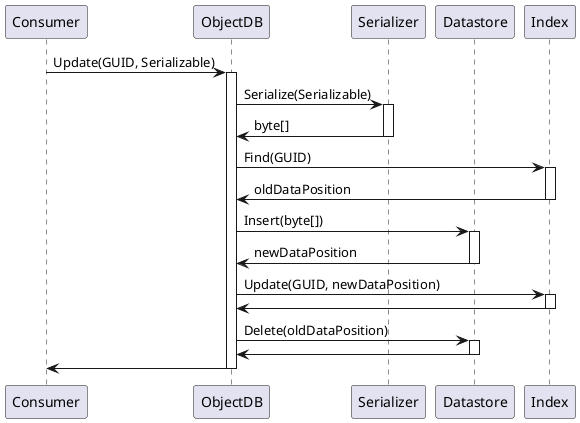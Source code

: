 @startuml
participant Consumer
participant ObjectDB
participant Serializer
participant Datastore
participant Index

Consumer -> ObjectDB ++: Update(GUID, Serializable)

ObjectDB  -> Serializer ++: Serialize(Serializable)
Serializer -> ObjectDB --: byte[]

ObjectDB -> Index ++: Find(GUID)
Index -> ObjectDB --: oldDataPosition

ObjectDB -> Datastore ++: Insert(byte[])
Datastore -> ObjectDB --: newDataPosition

ObjectDB -> Index ++: Update(GUID, newDataPosition)
Index -> ObjectDB --

ObjectDB -> Datastore ++: Delete(oldDataPosition)
Datastore -> ObjectDB --

ObjectDB -> Consumer --

@enduml
